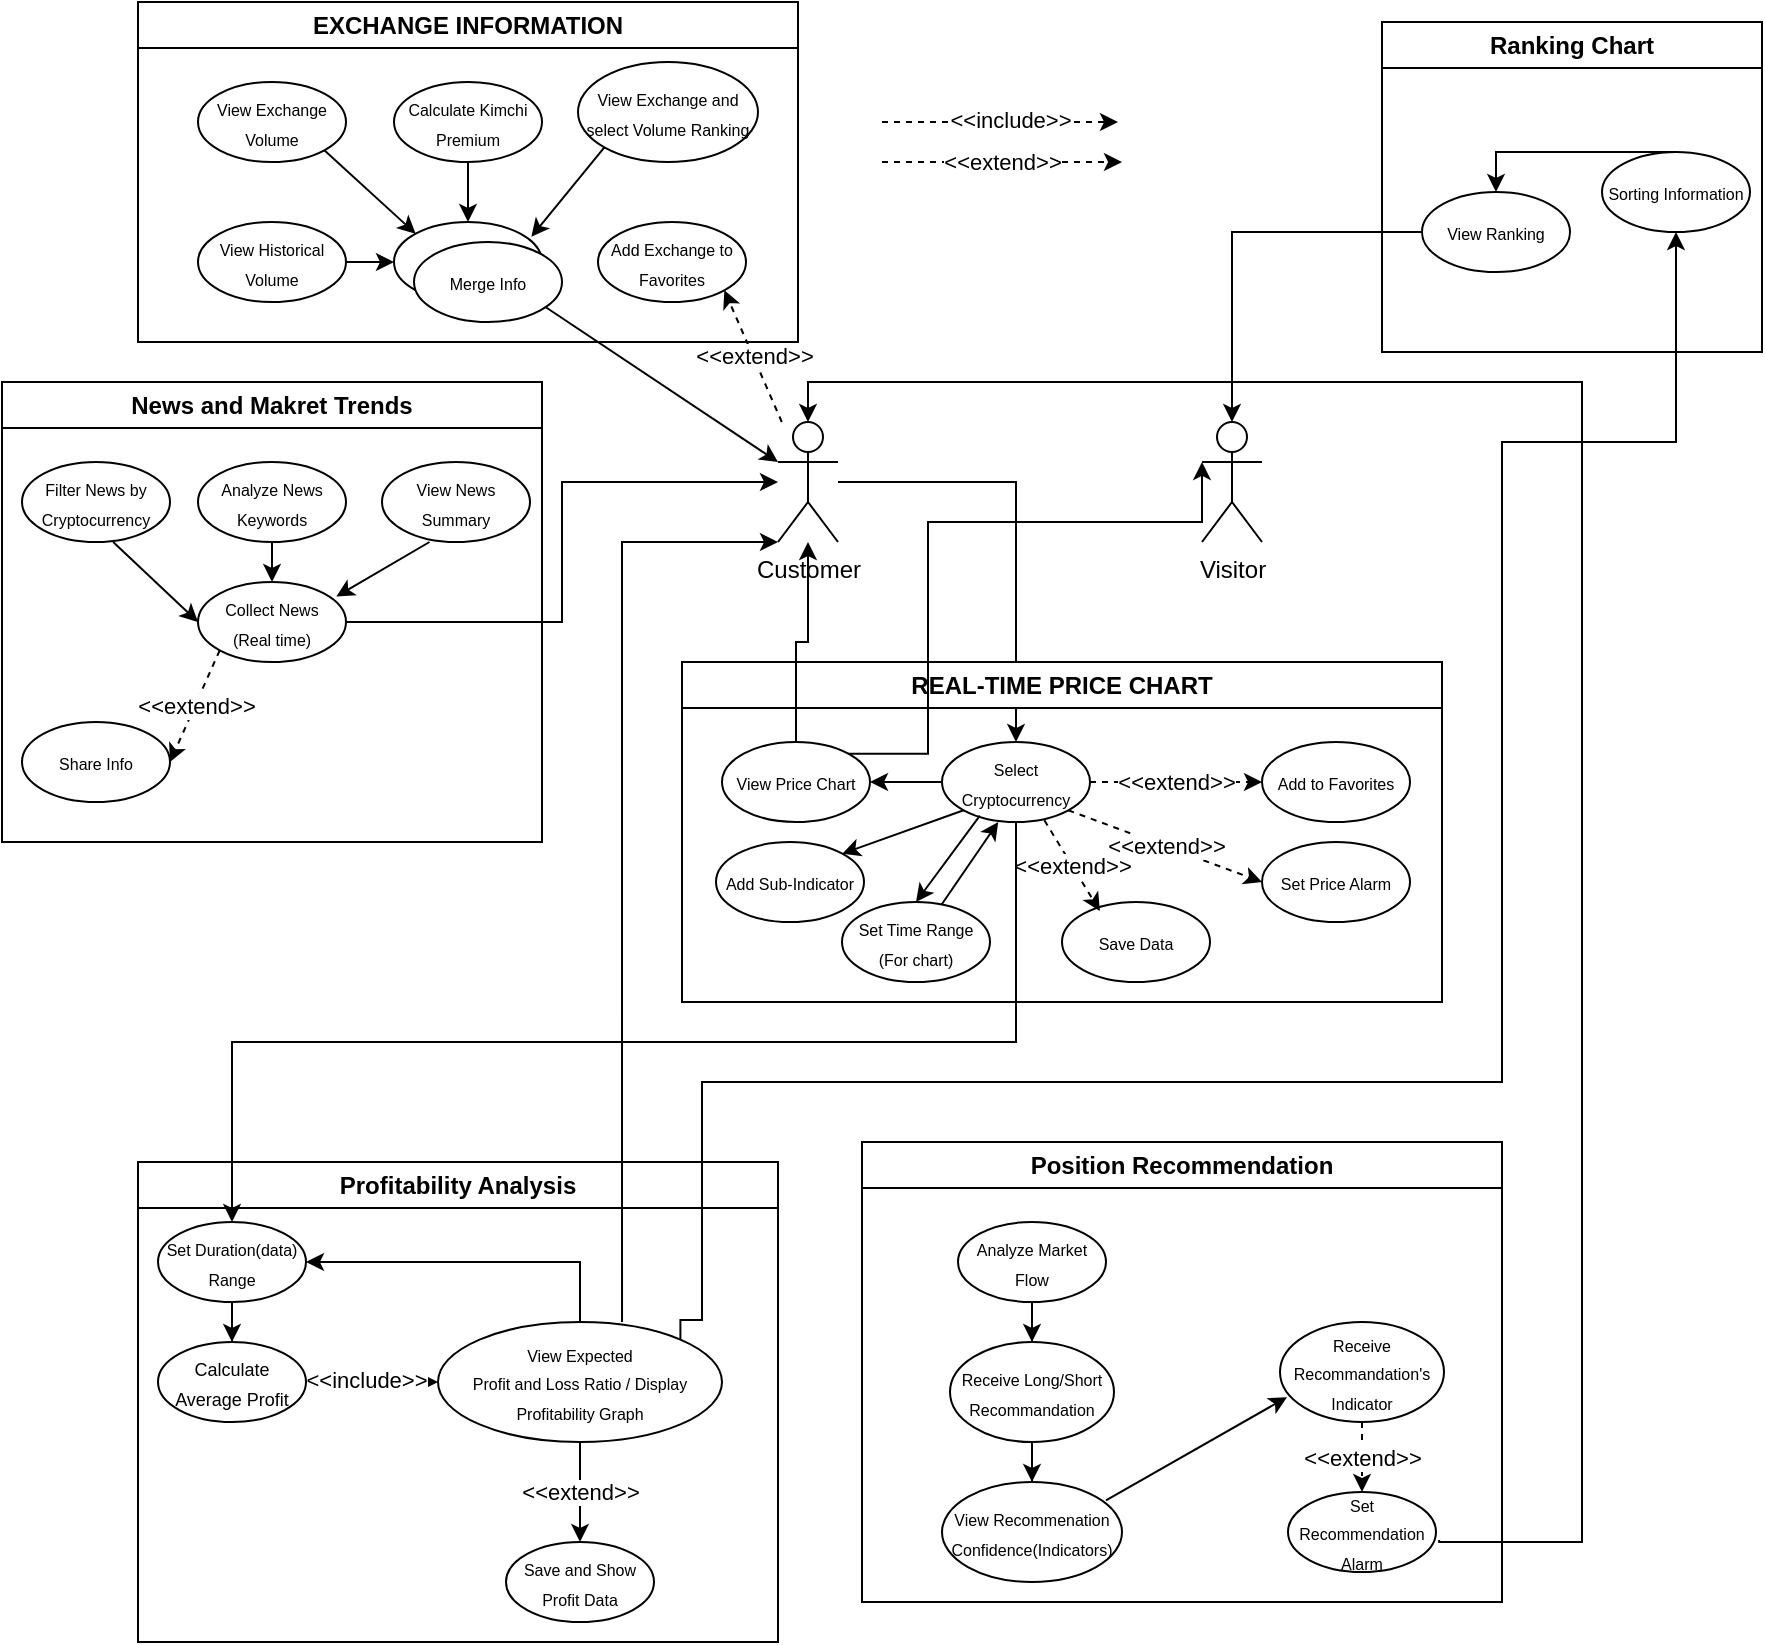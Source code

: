 <mxfile version="26.2.12">
  <diagram name="페이지-1" id="_yYYKU7SeKHebpRDZLGS">
    <mxGraphModel dx="865" dy="1640" grid="1" gridSize="10" guides="1" tooltips="1" connect="1" arrows="1" fold="1" page="1" pageScale="1" pageWidth="827" pageHeight="1169" math="0" shadow="0">
      <root>
        <mxCell id="0" />
        <mxCell id="1" parent="0" />
        <mxCell id="cNhhKtihBPQ82FRr4cSZ-99" style="edgeStyle=orthogonalEdgeStyle;rounded=0;orthogonalLoop=1;jettySize=auto;html=1;entryX=0.5;entryY=0;entryDx=0;entryDy=0;" edge="1" parent="1" source="cNhhKtihBPQ82FRr4cSZ-2" target="cNhhKtihBPQ82FRr4cSZ-92">
          <mxGeometry relative="1" as="geometry">
            <mxPoint x="523" y="20.0" as="targetPoint" />
          </mxGeometry>
        </mxCell>
        <mxCell id="cNhhKtihBPQ82FRr4cSZ-2" value="Customer" style="shape=umlActor;verticalLabelPosition=bottom;verticalAlign=top;html=1;outlineConnect=0;" vertex="1" parent="1">
          <mxGeometry x="408" y="-220" width="30" height="60" as="geometry" />
        </mxCell>
        <mxCell id="cNhhKtihBPQ82FRr4cSZ-3" value="Profitability Analysis" style="swimlane;whiteSpace=wrap;html=1;" vertex="1" parent="1">
          <mxGeometry x="88" y="150" width="320" height="240" as="geometry" />
        </mxCell>
        <mxCell id="cNhhKtihBPQ82FRr4cSZ-11" value="" style="edgeStyle=orthogonalEdgeStyle;rounded=0;orthogonalLoop=1;jettySize=auto;html=1;dashed=1;dashPattern=1 1;exitX=1;exitY=0.5;exitDx=0;exitDy=0;" edge="1" parent="cNhhKtihBPQ82FRr4cSZ-3" source="cNhhKtihBPQ82FRr4cSZ-73" target="cNhhKtihBPQ82FRr4cSZ-4">
          <mxGeometry relative="1" as="geometry">
            <mxPoint x="250" y="90" as="sourcePoint" />
          </mxGeometry>
        </mxCell>
        <mxCell id="cNhhKtihBPQ82FRr4cSZ-23" value="&amp;lt;&amp;lt;include&amp;gt;&amp;gt;" style="edgeLabel;html=1;align=center;verticalAlign=middle;resizable=0;points=[];" vertex="1" connectable="0" parent="cNhhKtihBPQ82FRr4cSZ-11">
          <mxGeometry x="-0.097" y="1" relative="1" as="geometry">
            <mxPoint as="offset" />
          </mxGeometry>
        </mxCell>
        <mxCell id="cNhhKtihBPQ82FRr4cSZ-64" style="edgeStyle=orthogonalEdgeStyle;rounded=0;orthogonalLoop=1;jettySize=auto;html=1;exitX=0.5;exitY=0;exitDx=0;exitDy=0;entryX=1;entryY=0.5;entryDx=0;entryDy=0;" edge="1" parent="cNhhKtihBPQ82FRr4cSZ-3" source="cNhhKtihBPQ82FRr4cSZ-4" target="cNhhKtihBPQ82FRr4cSZ-72">
          <mxGeometry relative="1" as="geometry">
            <mxPoint x="270" y="50" as="targetPoint" />
          </mxGeometry>
        </mxCell>
        <mxCell id="cNhhKtihBPQ82FRr4cSZ-4" value="&lt;font style=&quot;font-size: 8px;&quot;&gt;View Expected&lt;br&gt;Profit and Loss Ratio /&amp;nbsp;&lt;/font&gt;&lt;span style=&quot;font-size: 8px;&quot;&gt;Display Profitability Graph&lt;/span&gt;" style="ellipse;whiteSpace=wrap;html=1;" vertex="1" parent="cNhhKtihBPQ82FRr4cSZ-3">
          <mxGeometry x="150" y="80" width="142" height="60" as="geometry" />
        </mxCell>
        <mxCell id="cNhhKtihBPQ82FRr4cSZ-1" value="&lt;font style=&quot;font-size: 8px;&quot;&gt;Save and Show Profit Data&lt;/font&gt;" style="ellipse;whiteSpace=wrap;html=1;" vertex="1" parent="cNhhKtihBPQ82FRr4cSZ-3">
          <mxGeometry x="184" y="190" width="74" height="40" as="geometry" />
        </mxCell>
        <mxCell id="cNhhKtihBPQ82FRr4cSZ-68" value="" style="endArrow=classic;html=1;rounded=0;exitX=0.5;exitY=1;exitDx=0;exitDy=0;entryX=0.5;entryY=0;entryDx=0;entryDy=0;" edge="1" parent="cNhhKtihBPQ82FRr4cSZ-3" source="cNhhKtihBPQ82FRr4cSZ-4" target="cNhhKtihBPQ82FRr4cSZ-1">
          <mxGeometry relative="1" as="geometry">
            <mxPoint x="580" y="-90.69" as="sourcePoint" />
            <mxPoint x="700" y="-90.69" as="targetPoint" />
          </mxGeometry>
        </mxCell>
        <mxCell id="cNhhKtihBPQ82FRr4cSZ-69" value="&amp;lt;&amp;lt;extend&amp;gt;&amp;gt;" style="edgeLabel;resizable=0;html=1;;align=center;verticalAlign=middle;" connectable="0" vertex="1" parent="cNhhKtihBPQ82FRr4cSZ-68">
          <mxGeometry relative="1" as="geometry">
            <mxPoint as="offset" />
          </mxGeometry>
        </mxCell>
        <mxCell id="cNhhKtihBPQ82FRr4cSZ-108" value="" style="edgeStyle=orthogonalEdgeStyle;rounded=0;orthogonalLoop=1;jettySize=auto;html=1;" edge="1" parent="cNhhKtihBPQ82FRr4cSZ-3" source="cNhhKtihBPQ82FRr4cSZ-72" target="cNhhKtihBPQ82FRr4cSZ-73">
          <mxGeometry relative="1" as="geometry" />
        </mxCell>
        <mxCell id="cNhhKtihBPQ82FRr4cSZ-72" value="&lt;span style=&quot;font-size: 8px;&quot;&gt;Set Duration(data) Range&lt;/span&gt;" style="ellipse;whiteSpace=wrap;html=1;" vertex="1" parent="cNhhKtihBPQ82FRr4cSZ-3">
          <mxGeometry x="10" y="30" width="74" height="40" as="geometry" />
        </mxCell>
        <mxCell id="cNhhKtihBPQ82FRr4cSZ-73" value="&lt;font style=&quot;font-size: 9px;&quot;&gt;Calculate Average Profit&lt;/font&gt;" style="ellipse;whiteSpace=wrap;html=1;" vertex="1" parent="cNhhKtihBPQ82FRr4cSZ-3">
          <mxGeometry x="10" y="90" width="74" height="40" as="geometry" />
        </mxCell>
        <mxCell id="cNhhKtihBPQ82FRr4cSZ-17" value="News and Makret Trends" style="swimlane;whiteSpace=wrap;html=1;" vertex="1" parent="1">
          <mxGeometry x="20" y="-240" width="270" height="230" as="geometry" />
        </mxCell>
        <mxCell id="cNhhKtihBPQ82FRr4cSZ-45" value="&lt;font style=&quot;font-size: 8px;&quot;&gt;View News Summary&lt;/font&gt;" style="ellipse;whiteSpace=wrap;html=1;" vertex="1" parent="cNhhKtihBPQ82FRr4cSZ-17">
          <mxGeometry x="190" y="40" width="74" height="40" as="geometry" />
        </mxCell>
        <mxCell id="cNhhKtihBPQ82FRr4cSZ-46" value="&lt;font style=&quot;font-size: 8px;&quot;&gt;Analyze News&lt;br&gt;Keywords&lt;/font&gt;" style="ellipse;whiteSpace=wrap;html=1;" vertex="1" parent="cNhhKtihBPQ82FRr4cSZ-17">
          <mxGeometry x="98" y="40" width="74" height="40" as="geometry" />
        </mxCell>
        <mxCell id="cNhhKtihBPQ82FRr4cSZ-200" value="&lt;span style=&quot;font-size: 8px;&quot;&gt;Share Info&lt;/span&gt;" style="ellipse;whiteSpace=wrap;html=1;" vertex="1" parent="cNhhKtihBPQ82FRr4cSZ-17">
          <mxGeometry x="10" y="170" width="74" height="40" as="geometry" />
        </mxCell>
        <mxCell id="cNhhKtihBPQ82FRr4cSZ-201" value="" style="endArrow=classic;html=1;rounded=0;dashed=1;exitX=0;exitY=1;exitDx=0;exitDy=0;entryX=1;entryY=0.5;entryDx=0;entryDy=0;" edge="1" parent="cNhhKtihBPQ82FRr4cSZ-17" target="cNhhKtihBPQ82FRr4cSZ-200">
          <mxGeometry relative="1" as="geometry">
            <mxPoint x="108.848" y="134.148" as="sourcePoint" />
            <mxPoint x="216" y="189.63" as="targetPoint" />
          </mxGeometry>
        </mxCell>
        <mxCell id="cNhhKtihBPQ82FRr4cSZ-202" value="&amp;lt;&amp;lt;extend&amp;gt;&amp;gt;" style="edgeLabel;resizable=0;html=1;;align=center;verticalAlign=middle;" connectable="0" vertex="1" parent="cNhhKtihBPQ82FRr4cSZ-201">
          <mxGeometry relative="1" as="geometry">
            <mxPoint as="offset" />
          </mxGeometry>
        </mxCell>
        <mxCell id="cNhhKtihBPQ82FRr4cSZ-205" value="" style="endArrow=classic;html=1;rounded=0;exitX=0.751;exitY=1;exitDx=0;exitDy=0;exitPerimeter=0;entryX=0;entryY=0.5;entryDx=0;entryDy=0;" edge="1" parent="cNhhKtihBPQ82FRr4cSZ-17" target="cNhhKtihBPQ82FRr4cSZ-209">
          <mxGeometry width="50" height="50" relative="1" as="geometry">
            <mxPoint x="55.574" y="80" as="sourcePoint" />
            <mxPoint x="107.934" y="106.364" as="targetPoint" />
          </mxGeometry>
        </mxCell>
        <mxCell id="cNhhKtihBPQ82FRr4cSZ-204" value="" style="endArrow=classic;html=1;rounded=0;exitX=0.5;exitY=1;exitDx=0;exitDy=0;entryX=0.5;entryY=0;entryDx=0;entryDy=0;" edge="1" parent="cNhhKtihBPQ82FRr4cSZ-17" source="cNhhKtihBPQ82FRr4cSZ-46" target="cNhhKtihBPQ82FRr4cSZ-209">
          <mxGeometry width="50" height="50" relative="1" as="geometry">
            <mxPoint x="180" y="120" as="sourcePoint" />
            <mxPoint x="127.97" y="100" as="targetPoint" />
          </mxGeometry>
        </mxCell>
        <mxCell id="cNhhKtihBPQ82FRr4cSZ-203" value="" style="endArrow=classic;html=1;rounded=0;exitX=0.321;exitY=1;exitDx=0;exitDy=0;exitPerimeter=0;entryX=0.934;entryY=0.182;entryDx=0;entryDy=0;entryPerimeter=0;" edge="1" parent="cNhhKtihBPQ82FRr4cSZ-17" source="cNhhKtihBPQ82FRr4cSZ-45" target="cNhhKtihBPQ82FRr4cSZ-209">
          <mxGeometry width="50" height="50" relative="1" as="geometry">
            <mxPoint x="180" y="120" as="sourcePoint" />
            <mxPoint x="158.754" y="101.2" as="targetPoint" />
          </mxGeometry>
        </mxCell>
        <mxCell id="cNhhKtihBPQ82FRr4cSZ-208" value="&lt;span style=&quot;font-size: 8px;&quot;&gt;Filter News by Cryptocurrency&lt;/span&gt;" style="ellipse;whiteSpace=wrap;html=1;" vertex="1" parent="cNhhKtihBPQ82FRr4cSZ-17">
          <mxGeometry x="10" y="40" width="74" height="40" as="geometry" />
        </mxCell>
        <mxCell id="cNhhKtihBPQ82FRr4cSZ-209" value="&lt;span style=&quot;font-size: 8px;&quot;&gt;Collect News&lt;br&gt;(Real time)&lt;/span&gt;" style="ellipse;whiteSpace=wrap;html=1;" vertex="1" parent="cNhhKtihBPQ82FRr4cSZ-17">
          <mxGeometry x="98" y="100" width="74" height="40" as="geometry" />
        </mxCell>
        <mxCell id="cNhhKtihBPQ82FRr4cSZ-34" value="" style="edgeStyle=orthogonalEdgeStyle;rounded=0;orthogonalLoop=1;jettySize=auto;html=1;dashed=1;" edge="1" parent="1">
          <mxGeometry relative="1" as="geometry">
            <mxPoint x="460" y="-370" as="sourcePoint" />
            <mxPoint x="578" y="-370" as="targetPoint" />
          </mxGeometry>
        </mxCell>
        <mxCell id="cNhhKtihBPQ82FRr4cSZ-35" value="&amp;lt;&amp;lt;include&amp;gt;&amp;gt;" style="edgeLabel;html=1;align=center;verticalAlign=middle;resizable=0;points=[];" vertex="1" connectable="0" parent="cNhhKtihBPQ82FRr4cSZ-34">
          <mxGeometry x="-0.097" y="1" relative="1" as="geometry">
            <mxPoint x="10" as="offset" />
          </mxGeometry>
        </mxCell>
        <mxCell id="cNhhKtihBPQ82FRr4cSZ-37" value="" style="endArrow=classic;html=1;rounded=0;dashed=1;" edge="1" parent="1">
          <mxGeometry relative="1" as="geometry">
            <mxPoint x="460" y="-350" as="sourcePoint" />
            <mxPoint x="580" y="-350" as="targetPoint" />
          </mxGeometry>
        </mxCell>
        <mxCell id="cNhhKtihBPQ82FRr4cSZ-38" value="&amp;lt;&amp;lt;extend&amp;gt;&amp;gt;" style="edgeLabel;resizable=0;html=1;;align=center;verticalAlign=middle;" connectable="0" vertex="1" parent="cNhhKtihBPQ82FRr4cSZ-37">
          <mxGeometry relative="1" as="geometry">
            <mxPoint as="offset" />
          </mxGeometry>
        </mxCell>
        <mxCell id="cNhhKtihBPQ82FRr4cSZ-74" value="Position Recommendation" style="swimlane;whiteSpace=wrap;html=1;" vertex="1" parent="1">
          <mxGeometry x="450" y="140" width="320" height="230" as="geometry" />
        </mxCell>
        <mxCell id="cNhhKtihBPQ82FRr4cSZ-82" style="edgeStyle=orthogonalEdgeStyle;rounded=0;orthogonalLoop=1;jettySize=auto;html=1;entryX=0.5;entryY=0;entryDx=0;entryDy=0;" edge="1" parent="cNhhKtihBPQ82FRr4cSZ-74" source="cNhhKtihBPQ82FRr4cSZ-79" target="cNhhKtihBPQ82FRr4cSZ-78">
          <mxGeometry relative="1" as="geometry" />
        </mxCell>
        <mxCell id="cNhhKtihBPQ82FRr4cSZ-79" value="&lt;font style=&quot;font-size: 8px;&quot;&gt;Analyze Market Flow&lt;/font&gt;" style="ellipse;whiteSpace=wrap;html=1;" vertex="1" parent="cNhhKtihBPQ82FRr4cSZ-74">
          <mxGeometry x="48" y="40" width="74" height="40" as="geometry" />
        </mxCell>
        <mxCell id="cNhhKtihBPQ82FRr4cSZ-83" style="edgeStyle=orthogonalEdgeStyle;rounded=0;orthogonalLoop=1;jettySize=auto;html=1;entryX=0.5;entryY=0;entryDx=0;entryDy=0;" edge="1" parent="cNhhKtihBPQ82FRr4cSZ-74" source="cNhhKtihBPQ82FRr4cSZ-78" target="cNhhKtihBPQ82FRr4cSZ-77">
          <mxGeometry relative="1" as="geometry" />
        </mxCell>
        <mxCell id="cNhhKtihBPQ82FRr4cSZ-78" value="&lt;span style=&quot;font-size: 8px;&quot;&gt;Receive Long/Short Recommandation&lt;/span&gt;" style="ellipse;whiteSpace=wrap;html=1;" vertex="1" parent="cNhhKtihBPQ82FRr4cSZ-74">
          <mxGeometry x="44" y="100" width="82" height="50" as="geometry" />
        </mxCell>
        <mxCell id="cNhhKtihBPQ82FRr4cSZ-77" value="&lt;font style=&quot;font-size: 8px;&quot;&gt;View Recommenation Confidence(&lt;/font&gt;&lt;span style=&quot;font-size: 8px;&quot;&gt;Indicators)&lt;/span&gt;" style="ellipse;whiteSpace=wrap;html=1;" vertex="1" parent="cNhhKtihBPQ82FRr4cSZ-74">
          <mxGeometry x="40" y="170" width="90" height="50" as="geometry" />
        </mxCell>
        <mxCell id="cNhhKtihBPQ82FRr4cSZ-75" value="&lt;span style=&quot;font-size: 8px;&quot;&gt;Set Recommendation Alarm&lt;/span&gt;" style="ellipse;whiteSpace=wrap;html=1;" vertex="1" parent="cNhhKtihBPQ82FRr4cSZ-74">
          <mxGeometry x="213" y="175" width="74" height="40" as="geometry" />
        </mxCell>
        <mxCell id="cNhhKtihBPQ82FRr4cSZ-182" value="&lt;span style=&quot;font-size: 8px;&quot;&gt;Receive Recommandation&#39;s Indicator&lt;/span&gt;" style="ellipse;whiteSpace=wrap;html=1;" vertex="1" parent="cNhhKtihBPQ82FRr4cSZ-74">
          <mxGeometry x="209" y="90" width="82" height="50" as="geometry" />
        </mxCell>
        <mxCell id="cNhhKtihBPQ82FRr4cSZ-184" value="" style="endArrow=classic;html=1;rounded=0;exitX=0.911;exitY=0.183;exitDx=0;exitDy=0;exitPerimeter=0;entryX=0.043;entryY=0.752;entryDx=0;entryDy=0;entryPerimeter=0;" edge="1" parent="cNhhKtihBPQ82FRr4cSZ-74" source="cNhhKtihBPQ82FRr4cSZ-77" target="cNhhKtihBPQ82FRr4cSZ-182">
          <mxGeometry width="50" height="50" relative="1" as="geometry">
            <mxPoint x="-160" y="20" as="sourcePoint" />
            <mxPoint x="-110" y="-30" as="targetPoint" />
          </mxGeometry>
        </mxCell>
        <mxCell id="cNhhKtihBPQ82FRr4cSZ-186" value="" style="endArrow=classic;html=1;rounded=0;dashed=1;exitX=0.5;exitY=1;exitDx=0;exitDy=0;entryX=0.5;entryY=0;entryDx=0;entryDy=0;" edge="1" parent="cNhhKtihBPQ82FRr4cSZ-74" source="cNhhKtihBPQ82FRr4cSZ-182" target="cNhhKtihBPQ82FRr4cSZ-75">
          <mxGeometry relative="1" as="geometry">
            <mxPoint x="20" y="-480" as="sourcePoint" />
            <mxPoint x="140" y="-480" as="targetPoint" />
          </mxGeometry>
        </mxCell>
        <mxCell id="cNhhKtihBPQ82FRr4cSZ-187" value="&amp;lt;&amp;lt;extend&amp;gt;&amp;gt;" style="edgeLabel;resizable=0;html=1;;align=center;verticalAlign=middle;" connectable="0" vertex="1" parent="cNhhKtihBPQ82FRr4cSZ-186">
          <mxGeometry relative="1" as="geometry">
            <mxPoint as="offset" />
          </mxGeometry>
        </mxCell>
        <mxCell id="cNhhKtihBPQ82FRr4cSZ-89" value="REAL-TIME PRICE CHART" style="swimlane;whiteSpace=wrap;html=1;" vertex="1" parent="1">
          <mxGeometry x="360" y="-100" width="380" height="170" as="geometry" />
        </mxCell>
        <mxCell id="cNhhKtihBPQ82FRr4cSZ-91" value="&lt;font style=&quot;font-size: 8px;&quot;&gt;View Price Chart&lt;/font&gt;" style="ellipse;whiteSpace=wrap;html=1;" vertex="1" parent="cNhhKtihBPQ82FRr4cSZ-89">
          <mxGeometry x="20" y="40" width="74" height="40" as="geometry" />
        </mxCell>
        <mxCell id="cNhhKtihBPQ82FRr4cSZ-177" style="edgeStyle=orthogonalEdgeStyle;rounded=0;orthogonalLoop=1;jettySize=auto;html=1;entryX=1;entryY=0.5;entryDx=0;entryDy=0;" edge="1" parent="cNhhKtihBPQ82FRr4cSZ-89" source="cNhhKtihBPQ82FRr4cSZ-92" target="cNhhKtihBPQ82FRr4cSZ-91">
          <mxGeometry relative="1" as="geometry" />
        </mxCell>
        <mxCell id="cNhhKtihBPQ82FRr4cSZ-92" value="&lt;font style=&quot;font-size: 8px;&quot;&gt;Select Cryptocurrency&lt;/font&gt;" style="ellipse;whiteSpace=wrap;html=1;" vertex="1" parent="cNhhKtihBPQ82FRr4cSZ-89">
          <mxGeometry x="130" y="40" width="74" height="40" as="geometry" />
        </mxCell>
        <mxCell id="cNhhKtihBPQ82FRr4cSZ-96" value="&lt;font style=&quot;font-size: 8px;&quot;&gt;Add to Favorites&lt;/font&gt;" style="ellipse;whiteSpace=wrap;html=1;" vertex="1" parent="cNhhKtihBPQ82FRr4cSZ-89">
          <mxGeometry x="290" y="40" width="74" height="40" as="geometry" />
        </mxCell>
        <mxCell id="cNhhKtihBPQ82FRr4cSZ-95" value="&lt;font style=&quot;font-size: 8px;&quot;&gt;Set Price Alarm&lt;/font&gt;" style="ellipse;whiteSpace=wrap;html=1;" vertex="1" parent="cNhhKtihBPQ82FRr4cSZ-89">
          <mxGeometry x="290" y="90" width="74" height="40" as="geometry" />
        </mxCell>
        <mxCell id="cNhhKtihBPQ82FRr4cSZ-102" value="" style="endArrow=classic;html=1;rounded=0;dashed=1;exitX=1;exitY=0.5;exitDx=0;exitDy=0;entryX=0;entryY=0.5;entryDx=0;entryDy=0;" edge="1" parent="cNhhKtihBPQ82FRr4cSZ-89" source="cNhhKtihBPQ82FRr4cSZ-92" target="cNhhKtihBPQ82FRr4cSZ-96">
          <mxGeometry relative="1" as="geometry">
            <mxPoint x="300" y="-80.69" as="sourcePoint" />
            <mxPoint x="420" y="-80.69" as="targetPoint" />
          </mxGeometry>
        </mxCell>
        <mxCell id="cNhhKtihBPQ82FRr4cSZ-103" value="&amp;lt;&amp;lt;extend&amp;gt;&amp;gt;" style="edgeLabel;resizable=0;html=1;;align=center;verticalAlign=middle;" connectable="0" vertex="1" parent="cNhhKtihBPQ82FRr4cSZ-102">
          <mxGeometry relative="1" as="geometry">
            <mxPoint as="offset" />
          </mxGeometry>
        </mxCell>
        <mxCell id="cNhhKtihBPQ82FRr4cSZ-104" value="" style="endArrow=classic;html=1;rounded=0;dashed=1;exitX=1;exitY=1;exitDx=0;exitDy=0;entryX=0;entryY=0.5;entryDx=0;entryDy=0;" edge="1" parent="cNhhKtihBPQ82FRr4cSZ-89" source="cNhhKtihBPQ82FRr4cSZ-92" target="cNhhKtihBPQ82FRr4cSZ-95">
          <mxGeometry relative="1" as="geometry">
            <mxPoint x="254" y="70" as="sourcePoint" />
            <mxPoint x="370" y="70" as="targetPoint" />
          </mxGeometry>
        </mxCell>
        <mxCell id="cNhhKtihBPQ82FRr4cSZ-105" value="&amp;lt;&amp;lt;extend&amp;gt;&amp;gt;" style="edgeLabel;resizable=0;html=1;;align=center;verticalAlign=middle;" connectable="0" vertex="1" parent="cNhhKtihBPQ82FRr4cSZ-104">
          <mxGeometry relative="1" as="geometry">
            <mxPoint as="offset" />
          </mxGeometry>
        </mxCell>
        <mxCell id="cNhhKtihBPQ82FRr4cSZ-178" value="&lt;span style=&quot;font-size: 8px;&quot;&gt;Add Sub-Indicator&lt;/span&gt;" style="ellipse;whiteSpace=wrap;html=1;" vertex="1" parent="cNhhKtihBPQ82FRr4cSZ-89">
          <mxGeometry x="17" y="90" width="74" height="40" as="geometry" />
        </mxCell>
        <mxCell id="cNhhKtihBPQ82FRr4cSZ-180" value="" style="endArrow=classic;html=1;rounded=0;exitX=0;exitY=1;exitDx=0;exitDy=0;entryX=1;entryY=0;entryDx=0;entryDy=0;" edge="1" parent="cNhhKtihBPQ82FRr4cSZ-89" source="cNhhKtihBPQ82FRr4cSZ-92" target="cNhhKtihBPQ82FRr4cSZ-178">
          <mxGeometry width="50" height="50" relative="1" as="geometry">
            <mxPoint x="390" y="110" as="sourcePoint" />
            <mxPoint x="440" y="60" as="targetPoint" />
          </mxGeometry>
        </mxCell>
        <mxCell id="cNhhKtihBPQ82FRr4cSZ-176" value="&lt;span style=&quot;font-size: 8px;&quot;&gt;Save Data&lt;/span&gt;" style="ellipse;whiteSpace=wrap;html=1;" vertex="1" parent="cNhhKtihBPQ82FRr4cSZ-89">
          <mxGeometry x="190" y="120" width="74" height="40" as="geometry" />
        </mxCell>
        <mxCell id="cNhhKtihBPQ82FRr4cSZ-188" value="" style="endArrow=classic;html=1;rounded=0;dashed=1;exitX=0.692;exitY=0.979;exitDx=0;exitDy=0;exitPerimeter=0;entryX=0.256;entryY=0.113;entryDx=0;entryDy=0;entryPerimeter=0;" edge="1" parent="cNhhKtihBPQ82FRr4cSZ-89" source="cNhhKtihBPQ82FRr4cSZ-92" target="cNhhKtihBPQ82FRr4cSZ-176">
          <mxGeometry relative="1" as="geometry">
            <mxPoint x="110" y="-240" as="sourcePoint" />
            <mxPoint x="230" y="-240" as="targetPoint" />
          </mxGeometry>
        </mxCell>
        <mxCell id="cNhhKtihBPQ82FRr4cSZ-189" value="&amp;lt;&amp;lt;extend&amp;gt;&amp;gt;" style="edgeLabel;resizable=0;html=1;;align=center;verticalAlign=middle;" connectable="0" vertex="1" parent="cNhhKtihBPQ82FRr4cSZ-188">
          <mxGeometry relative="1" as="geometry">
            <mxPoint as="offset" />
          </mxGeometry>
        </mxCell>
        <mxCell id="cNhhKtihBPQ82FRr4cSZ-190" value="&lt;font style=&quot;font-size: 8px;&quot;&gt;Set Time Range&lt;br&gt;(For chart)&lt;/font&gt;" style="ellipse;whiteSpace=wrap;html=1;" vertex="1" parent="cNhhKtihBPQ82FRr4cSZ-89">
          <mxGeometry x="80" y="120" width="74" height="40" as="geometry" />
        </mxCell>
        <mxCell id="cNhhKtihBPQ82FRr4cSZ-191" value="" style="endArrow=classic;html=1;rounded=0;entryX=0.38;entryY=1;entryDx=0;entryDy=0;entryPerimeter=0;" edge="1" parent="cNhhKtihBPQ82FRr4cSZ-89" source="cNhhKtihBPQ82FRr4cSZ-190" target="cNhhKtihBPQ82FRr4cSZ-92">
          <mxGeometry width="50" height="50" relative="1" as="geometry">
            <mxPoint x="190" y="120" as="sourcePoint" />
            <mxPoint x="240" y="70" as="targetPoint" />
          </mxGeometry>
        </mxCell>
        <mxCell id="cNhhKtihBPQ82FRr4cSZ-192" value="" style="endArrow=classic;html=1;rounded=0;exitX=0.256;exitY=0.921;exitDx=0;exitDy=0;entryX=0.5;entryY=0;entryDx=0;entryDy=0;exitPerimeter=0;" edge="1" parent="cNhhKtihBPQ82FRr4cSZ-89" source="cNhhKtihBPQ82FRr4cSZ-92" target="cNhhKtihBPQ82FRr4cSZ-190">
          <mxGeometry width="50" height="50" relative="1" as="geometry">
            <mxPoint x="190" y="120" as="sourcePoint" />
            <mxPoint x="240" y="70" as="targetPoint" />
          </mxGeometry>
        </mxCell>
        <mxCell id="cNhhKtihBPQ82FRr4cSZ-100" style="edgeStyle=orthogonalEdgeStyle;rounded=0;orthogonalLoop=1;jettySize=auto;html=1;" edge="1" parent="1" source="cNhhKtihBPQ82FRr4cSZ-91" target="cNhhKtihBPQ82FRr4cSZ-2">
          <mxGeometry relative="1" as="geometry" />
        </mxCell>
        <mxCell id="cNhhKtihBPQ82FRr4cSZ-119" style="edgeStyle=orthogonalEdgeStyle;rounded=0;orthogonalLoop=1;jettySize=auto;html=1;entryX=0.5;entryY=0;entryDx=0;entryDy=0;entryPerimeter=0;exitX=1.021;exitY=0.6;exitDx=0;exitDy=0;exitPerimeter=0;" edge="1" parent="1" source="cNhhKtihBPQ82FRr4cSZ-75" target="cNhhKtihBPQ82FRr4cSZ-2">
          <mxGeometry relative="1" as="geometry">
            <Array as="points">
              <mxPoint x="739" y="340" />
              <mxPoint x="810" y="340" />
              <mxPoint x="810" y="-240" />
              <mxPoint x="423" y="-240" />
            </Array>
          </mxGeometry>
        </mxCell>
        <mxCell id="cNhhKtihBPQ82FRr4cSZ-126" value="EXCHANGE INFORMATION" style="swimlane;whiteSpace=wrap;html=1;" vertex="1" parent="1">
          <mxGeometry x="88" y="-430" width="330" height="170" as="geometry" />
        </mxCell>
        <mxCell id="cNhhKtihBPQ82FRr4cSZ-150" style="edgeStyle=orthogonalEdgeStyle;rounded=0;orthogonalLoop=1;jettySize=auto;html=1;entryX=0;entryY=0.5;entryDx=0;entryDy=0;" edge="1" parent="cNhhKtihBPQ82FRr4cSZ-126" source="cNhhKtihBPQ82FRr4cSZ-127" target="cNhhKtihBPQ82FRr4cSZ-141">
          <mxGeometry relative="1" as="geometry" />
        </mxCell>
        <mxCell id="cNhhKtihBPQ82FRr4cSZ-127" value="&lt;font style=&quot;font-size: 8px;&quot;&gt;View Historical Volume&lt;/font&gt;" style="ellipse;whiteSpace=wrap;html=1;" vertex="1" parent="cNhhKtihBPQ82FRr4cSZ-126">
          <mxGeometry x="30" y="110" width="74" height="40" as="geometry" />
        </mxCell>
        <mxCell id="cNhhKtihBPQ82FRr4cSZ-136" value="&lt;font style=&quot;font-size: 8px;&quot;&gt;View Exchange Volume&lt;/font&gt;" style="ellipse;whiteSpace=wrap;html=1;" vertex="1" parent="cNhhKtihBPQ82FRr4cSZ-126">
          <mxGeometry x="30" y="40" width="74" height="40" as="geometry" />
        </mxCell>
        <mxCell id="cNhhKtihBPQ82FRr4cSZ-135" value="&lt;font style=&quot;font-size: 8px;&quot;&gt;View Exchange and select Volume Ranking&lt;/font&gt;" style="ellipse;whiteSpace=wrap;html=1;" vertex="1" parent="cNhhKtihBPQ82FRr4cSZ-126">
          <mxGeometry x="220" y="30" width="90" height="50" as="geometry" />
        </mxCell>
        <mxCell id="cNhhKtihBPQ82FRr4cSZ-147" style="edgeStyle=orthogonalEdgeStyle;rounded=0;orthogonalLoop=1;jettySize=auto;html=1;entryX=0.5;entryY=0;entryDx=0;entryDy=0;" edge="1" parent="cNhhKtihBPQ82FRr4cSZ-126" source="cNhhKtihBPQ82FRr4cSZ-134" target="cNhhKtihBPQ82FRr4cSZ-141">
          <mxGeometry relative="1" as="geometry" />
        </mxCell>
        <mxCell id="cNhhKtihBPQ82FRr4cSZ-134" value="&lt;font style=&quot;font-size: 8px;&quot;&gt;Calculate Kimchi Premium&lt;/font&gt;" style="ellipse;whiteSpace=wrap;html=1;" vertex="1" parent="cNhhKtihBPQ82FRr4cSZ-126">
          <mxGeometry x="128" y="40" width="74" height="40" as="geometry" />
        </mxCell>
        <mxCell id="cNhhKtihBPQ82FRr4cSZ-133" value="&lt;font style=&quot;font-size: 8px;&quot;&gt;Add Exchange to Favorites&lt;/font&gt;" style="ellipse;whiteSpace=wrap;html=1;" vertex="1" parent="cNhhKtihBPQ82FRr4cSZ-126">
          <mxGeometry x="230" y="110" width="74" height="40" as="geometry" />
        </mxCell>
        <mxCell id="cNhhKtihBPQ82FRr4cSZ-141" value="&lt;span style=&quot;font-size: 8px;&quot;&gt;Merge Info&lt;/span&gt;" style="ellipse;whiteSpace=wrap;html=1;" vertex="1" parent="cNhhKtihBPQ82FRr4cSZ-126">
          <mxGeometry x="128" y="110" width="74" height="40" as="geometry" />
        </mxCell>
        <mxCell id="cNhhKtihBPQ82FRr4cSZ-194" value="" style="endArrow=classic;html=1;rounded=0;exitX=0;exitY=1;exitDx=0;exitDy=0;entryX=0.928;entryY=0.184;entryDx=0;entryDy=0;entryPerimeter=0;" edge="1" parent="cNhhKtihBPQ82FRr4cSZ-126" source="cNhhKtihBPQ82FRr4cSZ-135" target="cNhhKtihBPQ82FRr4cSZ-141">
          <mxGeometry width="50" height="50" relative="1" as="geometry">
            <mxPoint x="252" y="190" as="sourcePoint" />
            <mxPoint x="302" y="140" as="targetPoint" />
          </mxGeometry>
        </mxCell>
        <mxCell id="cNhhKtihBPQ82FRr4cSZ-195" value="" style="endArrow=classic;html=1;rounded=0;exitX=1;exitY=1;exitDx=0;exitDy=0;entryX=0;entryY=0;entryDx=0;entryDy=0;" edge="1" parent="cNhhKtihBPQ82FRr4cSZ-126" source="cNhhKtihBPQ82FRr4cSZ-136" target="cNhhKtihBPQ82FRr4cSZ-141">
          <mxGeometry width="50" height="50" relative="1" as="geometry">
            <mxPoint x="232" y="250" as="sourcePoint" />
            <mxPoint x="282" y="200" as="targetPoint" />
          </mxGeometry>
        </mxCell>
        <mxCell id="cNhhKtihBPQ82FRr4cSZ-139" value="" style="endArrow=classic;html=1;rounded=0;dashed=1;entryX=1;entryY=1;entryDx=0;entryDy=0;" edge="1" parent="1" source="cNhhKtihBPQ82FRr4cSZ-2" target="cNhhKtihBPQ82FRr4cSZ-133">
          <mxGeometry relative="1" as="geometry">
            <mxPoint x="380" y="-280" as="sourcePoint" />
            <mxPoint x="500" y="-280" as="targetPoint" />
          </mxGeometry>
        </mxCell>
        <mxCell id="cNhhKtihBPQ82FRr4cSZ-140" value="&amp;lt;&amp;lt;extend&amp;gt;&amp;gt;" style="edgeLabel;resizable=0;html=1;;align=center;verticalAlign=middle;" connectable="0" vertex="1" parent="cNhhKtihBPQ82FRr4cSZ-139">
          <mxGeometry relative="1" as="geometry">
            <mxPoint as="offset" />
          </mxGeometry>
        </mxCell>
        <mxCell id="cNhhKtihBPQ82FRr4cSZ-156" value="Visitor" style="shape=umlActor;verticalLabelPosition=bottom;verticalAlign=top;html=1;outlineConnect=0;" vertex="1" parent="1">
          <mxGeometry x="620" y="-220" width="30" height="60" as="geometry" />
        </mxCell>
        <mxCell id="cNhhKtihBPQ82FRr4cSZ-157" value="Ranking Chart" style="swimlane;whiteSpace=wrap;html=1;" vertex="1" parent="1">
          <mxGeometry x="710" y="-420" width="190" height="165" as="geometry" />
        </mxCell>
        <mxCell id="cNhhKtihBPQ82FRr4cSZ-174" style="edgeStyle=orthogonalEdgeStyle;rounded=0;orthogonalLoop=1;jettySize=auto;html=1;entryX=0.5;entryY=0;entryDx=0;entryDy=0;" edge="1" parent="cNhhKtihBPQ82FRr4cSZ-157" source="cNhhKtihBPQ82FRr4cSZ-159" target="cNhhKtihBPQ82FRr4cSZ-165">
          <mxGeometry relative="1" as="geometry">
            <Array as="points">
              <mxPoint x="57" y="65" />
            </Array>
          </mxGeometry>
        </mxCell>
        <mxCell id="cNhhKtihBPQ82FRr4cSZ-159" value="&lt;font style=&quot;font-size: 8px;&quot;&gt;Sorting Information&lt;/font&gt;" style="ellipse;whiteSpace=wrap;html=1;" vertex="1" parent="cNhhKtihBPQ82FRr4cSZ-157">
          <mxGeometry x="110" y="65" width="74" height="40" as="geometry" />
        </mxCell>
        <mxCell id="cNhhKtihBPQ82FRr4cSZ-165" value="&lt;span style=&quot;font-size: 8px;&quot;&gt;View Ranking&lt;/span&gt;" style="ellipse;whiteSpace=wrap;html=1;" vertex="1" parent="cNhhKtihBPQ82FRr4cSZ-157">
          <mxGeometry x="20" y="85" width="74" height="40" as="geometry" />
        </mxCell>
        <mxCell id="cNhhKtihBPQ82FRr4cSZ-167" style="edgeStyle=orthogonalEdgeStyle;rounded=0;orthogonalLoop=1;jettySize=auto;html=1;exitX=1;exitY=0;exitDx=0;exitDy=0;entryX=0.5;entryY=1;entryDx=0;entryDy=0;" edge="1" parent="1" source="cNhhKtihBPQ82FRr4cSZ-4" target="cNhhKtihBPQ82FRr4cSZ-159">
          <mxGeometry relative="1" as="geometry">
            <mxPoint x="767" y="-370" as="targetPoint" />
            <mxPoint x="289.205" y="228.787" as="sourcePoint" />
            <Array as="points">
              <mxPoint x="359" y="229" />
              <mxPoint x="370" y="229" />
              <mxPoint x="370" y="110" />
              <mxPoint x="770" y="110" />
              <mxPoint x="770" y="-210" />
              <mxPoint x="857" y="-210" />
            </Array>
          </mxGeometry>
        </mxCell>
        <mxCell id="cNhhKtihBPQ82FRr4cSZ-168" style="edgeStyle=orthogonalEdgeStyle;rounded=0;orthogonalLoop=1;jettySize=auto;html=1;exitX=1;exitY=0.5;exitDx=0;exitDy=0;" edge="1" parent="1" target="cNhhKtihBPQ82FRr4cSZ-2">
          <mxGeometry relative="1" as="geometry">
            <mxPoint x="192.0" y="-120" as="sourcePoint" />
            <Array as="points">
              <mxPoint x="300" y="-120" />
              <mxPoint x="300" y="-190" />
            </Array>
          </mxGeometry>
        </mxCell>
        <mxCell id="cNhhKtihBPQ82FRr4cSZ-169" style="edgeStyle=orthogonalEdgeStyle;rounded=0;orthogonalLoop=1;jettySize=auto;html=1;exitX=1;exitY=0;exitDx=0;exitDy=0;entryX=0;entryY=0.333;entryDx=0;entryDy=0;entryPerimeter=0;" edge="1" parent="1" source="cNhhKtihBPQ82FRr4cSZ-91" target="cNhhKtihBPQ82FRr4cSZ-156">
          <mxGeometry relative="1" as="geometry">
            <Array as="points">
              <mxPoint x="483" y="-170" />
              <mxPoint x="620" y="-170" />
            </Array>
          </mxGeometry>
        </mxCell>
        <mxCell id="cNhhKtihBPQ82FRr4cSZ-170" style="edgeStyle=orthogonalEdgeStyle;rounded=0;orthogonalLoop=1;jettySize=auto;html=1;exitX=0;exitY=0.5;exitDx=0;exitDy=0;" edge="1" parent="1" source="cNhhKtihBPQ82FRr4cSZ-165" target="cNhhKtihBPQ82FRr4cSZ-156">
          <mxGeometry relative="1" as="geometry" />
        </mxCell>
        <mxCell id="cNhhKtihBPQ82FRr4cSZ-155" style="edgeStyle=orthogonalEdgeStyle;rounded=0;orthogonalLoop=1;jettySize=auto;html=1;exitX=0.648;exitY=0;exitDx=0;exitDy=0;exitPerimeter=0;entryX=0;entryY=1;entryDx=0;entryDy=0;entryPerimeter=0;" edge="1" parent="1" source="cNhhKtihBPQ82FRr4cSZ-4" target="cNhhKtihBPQ82FRr4cSZ-2">
          <mxGeometry relative="1" as="geometry">
            <mxPoint x="500" y="50.0" as="targetPoint" />
            <Array as="points">
              <mxPoint x="330" y="-160" />
            </Array>
          </mxGeometry>
        </mxCell>
        <mxCell id="cNhhKtihBPQ82FRr4cSZ-171" style="edgeStyle=orthogonalEdgeStyle;rounded=0;orthogonalLoop=1;jettySize=auto;html=1;exitX=0.5;exitY=1;exitDx=0;exitDy=0;" edge="1" parent="1" source="cNhhKtihBPQ82FRr4cSZ-92" target="cNhhKtihBPQ82FRr4cSZ-72">
          <mxGeometry relative="1" as="geometry">
            <Array as="points">
              <mxPoint x="527" y="90" />
              <mxPoint x="135" y="90" />
            </Array>
          </mxGeometry>
        </mxCell>
        <mxCell id="cNhhKtihBPQ82FRr4cSZ-193" value="" style="endArrow=classic;html=1;rounded=0;exitX=1;exitY=1;exitDx=0;exitDy=0;" edge="1" parent="1" source="cNhhKtihBPQ82FRr4cSZ-141" target="cNhhKtihBPQ82FRr4cSZ-2">
          <mxGeometry width="50" height="50" relative="1" as="geometry">
            <mxPoint x="340" y="-240" as="sourcePoint" />
            <mxPoint x="390" y="-290" as="targetPoint" />
          </mxGeometry>
        </mxCell>
        <mxCell id="cNhhKtihBPQ82FRr4cSZ-198" value="&lt;span style=&quot;font-size: 8px;&quot;&gt;Merge Info&lt;/span&gt;" style="ellipse;whiteSpace=wrap;html=1;" vertex="1" parent="1">
          <mxGeometry x="226" y="-310" width="74" height="40" as="geometry" />
        </mxCell>
      </root>
    </mxGraphModel>
  </diagram>
</mxfile>
